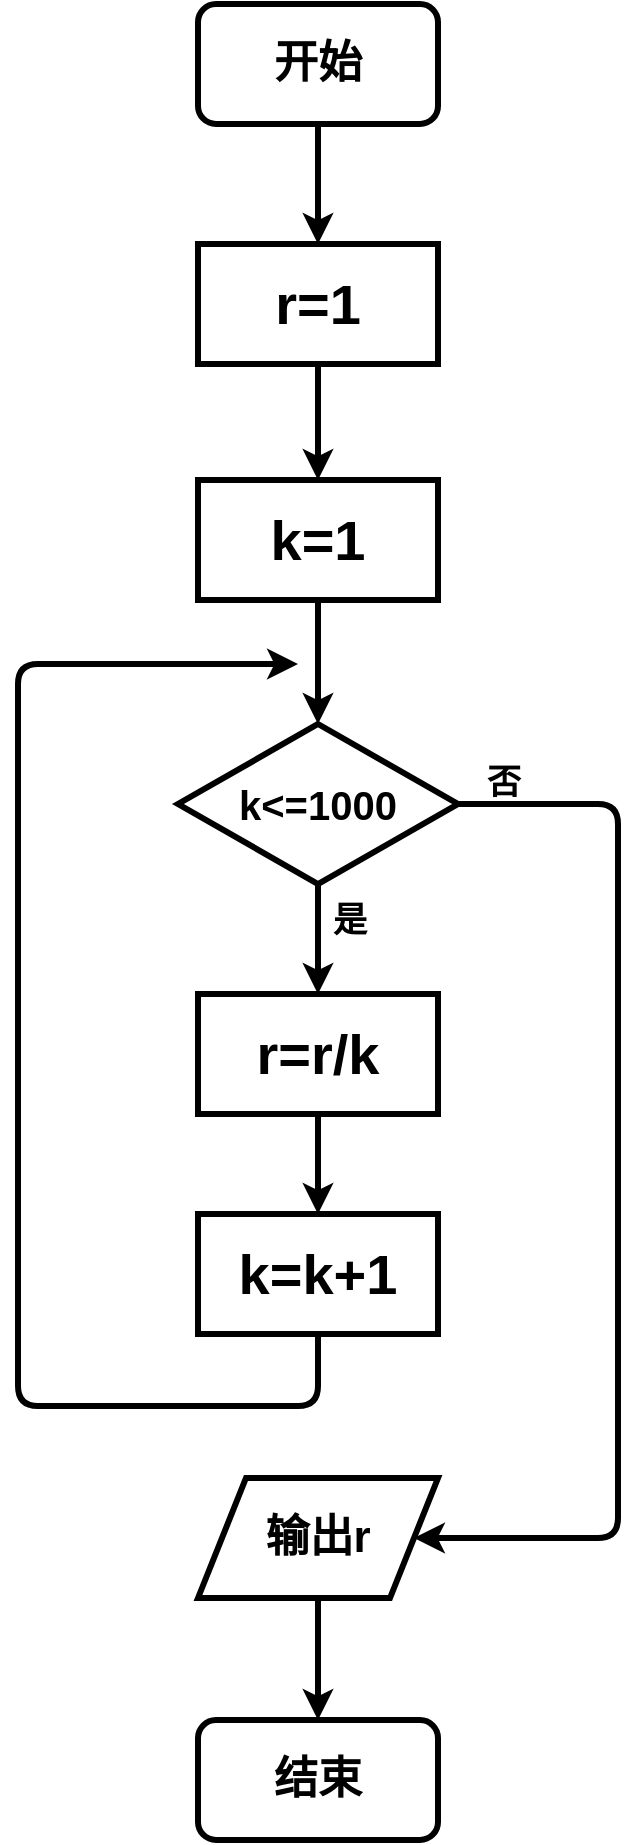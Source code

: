 <mxGraphModel dx="1079" dy="752" grid="1" gridSize="14" guides="1" tooltips="1" connect="1" arrows="1" fold="1" page="1" pageScale="1" pageWidth="413" pageHeight="583" background="#ffffff"><root><mxCell id="0"/><mxCell id="1" parent="0"/><mxCell id="2" value="&lt;b&gt;&lt;font style=&quot;font-size: 22px&quot;&gt;开始&lt;/font&gt;&lt;/b&gt;" style="rounded=1;whiteSpace=wrap;html=1;strokeWidth=3;" parent="1" vertex="1"><mxGeometry x="260" y="90" width="120" height="60" as="geometry"/></mxCell><mxCell id="5" value="&lt;b&gt;&lt;font style=&quot;font-size: 28px&quot;&gt;r=1&lt;/font&gt;&lt;/b&gt;" style="rounded=0;whiteSpace=wrap;html=1;strokeWidth=3;" parent="1" vertex="1"><mxGeometry x="260" y="210" width="120" height="60" as="geometry"/></mxCell><mxCell id="6" value="&lt;b&gt;&lt;font style=&quot;font-size: 28px&quot;&gt;k&lt;/font&gt;&lt;font style=&quot;font-size: 28px&quot;&gt;=1&lt;/font&gt;&lt;/b&gt;" style="rounded=0;whiteSpace=wrap;html=1;strokeWidth=3;" parent="1" vertex="1"><mxGeometry x="260" y="328" width="120" height="60" as="geometry"/></mxCell><mxCell id="7" value="&lt;b&gt;&lt;font style=&quot;font-size: 20px&quot;&gt;k&amp;lt;=1000&lt;/font&gt;&lt;/b&gt;" style="rhombus;whiteSpace=wrap;html=1;strokeWidth=3;" parent="1" vertex="1"><mxGeometry x="250" y="450" width="140" height="80" as="geometry"/></mxCell><mxCell id="9" value="&lt;b style=&quot;font-size: 28px&quot;&gt;r&lt;font style=&quot;font-size: 28px&quot;&gt;=r/k&lt;/font&gt;&lt;/b&gt;" style="rounded=0;whiteSpace=wrap;html=1;strokeWidth=3;" parent="1" vertex="1"><mxGeometry x="260" y="585" width="120" height="60" as="geometry"/></mxCell><mxCell id="10" value="&lt;b style=&quot;font-size: 28px&quot;&gt;k&lt;font style=&quot;font-size: 28px&quot;&gt;=k+1&lt;/font&gt;&lt;/b&gt;" style="rounded=0;whiteSpace=wrap;html=1;strokeWidth=3;" parent="1" vertex="1"><mxGeometry x="260" y="695" width="120" height="60" as="geometry"/></mxCell><mxCell id="12" value="&lt;font style=&quot;font-size: 22px&quot;&gt;&lt;b&gt;&lt;font style=&quot;font-size: 22px&quot;&gt;输出r&lt;/font&gt;&lt;/b&gt;&lt;/font&gt;" style="shape=parallelogram;perimeter=parallelogramPerimeter;whiteSpace=wrap;html=1;strokeWidth=3;" parent="1" vertex="1"><mxGeometry x="260" y="827" width="120" height="60" as="geometry"/></mxCell><mxCell id="13" value="&lt;b&gt;&lt;font style=&quot;font-size: 22px&quot;&gt;结束&lt;/font&gt;&lt;/b&gt;" style="rounded=1;whiteSpace=wrap;html=1;strokeWidth=3;" parent="1" vertex="1"><mxGeometry x="260" y="948" width="120" height="60" as="geometry"/></mxCell><mxCell id="14" value="" style="endArrow=classic;html=1;exitX=0.5;exitY=1;entryX=0.5;entryY=0;strokeWidth=3;" parent="1" source="7" target="9" edge="1"><mxGeometry width="50" height="50" relative="1" as="geometry"><mxPoint x="170" y="570" as="sourcePoint"/><mxPoint x="220" y="520" as="targetPoint"/></mxGeometry></mxCell><mxCell id="15" value="" style="endArrow=classic;html=1;exitX=0.5;exitY=1;strokeWidth=3;" parent="1" target="7" edge="1"><mxGeometry width="50" height="50" relative="1" as="geometry"><mxPoint x="320" y="388" as="sourcePoint"/><mxPoint x="320" y="443" as="targetPoint"/></mxGeometry></mxCell><mxCell id="16" value="" style="endArrow=classic;html=1;exitX=0.5;exitY=1;exitPerimeter=0;entryX=0.5;entryY=0;strokeWidth=3;" parent="1" source="5" target="6" edge="1"><mxGeometry width="50" height="50" relative="1" as="geometry"><mxPoint x="320" y="280" as="sourcePoint"/><mxPoint x="320" y="342" as="targetPoint"/></mxGeometry></mxCell><mxCell id="17" value="" style="endArrow=classic;html=1;exitX=0.5;exitY=1;strokeWidth=3;" parent="1" source="2" target="5" edge="1"><mxGeometry width="50" height="50" relative="1" as="geometry"><mxPoint x="320" y="160" as="sourcePoint"/><mxPoint x="320" y="200" as="targetPoint"/></mxGeometry></mxCell><mxCell id="18" value="" style="endArrow=classic;html=1;exitX=0.5;exitY=1;strokeWidth=3;" parent="1" source="9" target="10" edge="1"><mxGeometry width="50" height="50" relative="1" as="geometry"><mxPoint x="320" y="660" as="sourcePoint"/><mxPoint x="320" y="715" as="targetPoint"/></mxGeometry></mxCell><mxCell id="19" value="" style="endArrow=classic;html=1;exitX=0.5;exitY=1;edgeStyle=orthogonalEdgeStyle;strokeWidth=3;" parent="1" source="10" edge="1"><mxGeometry width="50" height="50" relative="1" as="geometry"><mxPoint x="340" y="772" as="sourcePoint"/><mxPoint x="310" y="420" as="targetPoint"/><Array as="points"><mxPoint x="320" y="791"/><mxPoint x="170" y="791"/><mxPoint x="170" y="420"/><mxPoint x="250" y="420"/></Array></mxGeometry></mxCell><mxCell id="20" value="" style="endArrow=classic;html=1;exitX=1;exitY=0.5;edgeStyle=orthogonalEdgeStyle;entryX=1;entryY=0.5;strokeWidth=3;" parent="1" source="7" target="12" edge="1"><mxGeometry width="50" height="50" relative="1" as="geometry"><mxPoint x="460" y="550" as="sourcePoint"/><mxPoint x="510" y="490" as="targetPoint"/><Array as="points"><mxPoint x="470" y="490"/><mxPoint x="470" y="857"/></Array></mxGeometry></mxCell><mxCell id="21" value="" style="endArrow=classic;html=1;entryX=0.5;entryY=0;exitX=0.5;exitY=1;strokeWidth=3;" parent="1" source="12" target="13" edge="1"><mxGeometry width="50" height="50" relative="1" as="geometry"><mxPoint x="320" y="910" as="sourcePoint"/><mxPoint x="330" y="705" as="targetPoint"/></mxGeometry></mxCell><mxCell id="22" value="&lt;b&gt;&lt;font style=&quot;font-size: 17px&quot;&gt;是&lt;/font&gt;&lt;/b&gt;" style="text;html=1;strokeColor=none;fillColor=none;align=center;verticalAlign=middle;whiteSpace=wrap;rounded=0;" parent="1" vertex="1"><mxGeometry x="316" y="539" width="40" height="20" as="geometry"/></mxCell><mxCell id="23" value="&lt;font style=&quot;font-size: 17px&quot;&gt;&lt;b&gt;否&lt;/b&gt;&lt;/font&gt;" style="text;html=1;strokeColor=none;fillColor=none;align=center;verticalAlign=middle;whiteSpace=wrap;rounded=0;" parent="1" vertex="1"><mxGeometry x="393" y="470" width="40" height="20" as="geometry"/></mxCell></root></mxGraphModel>